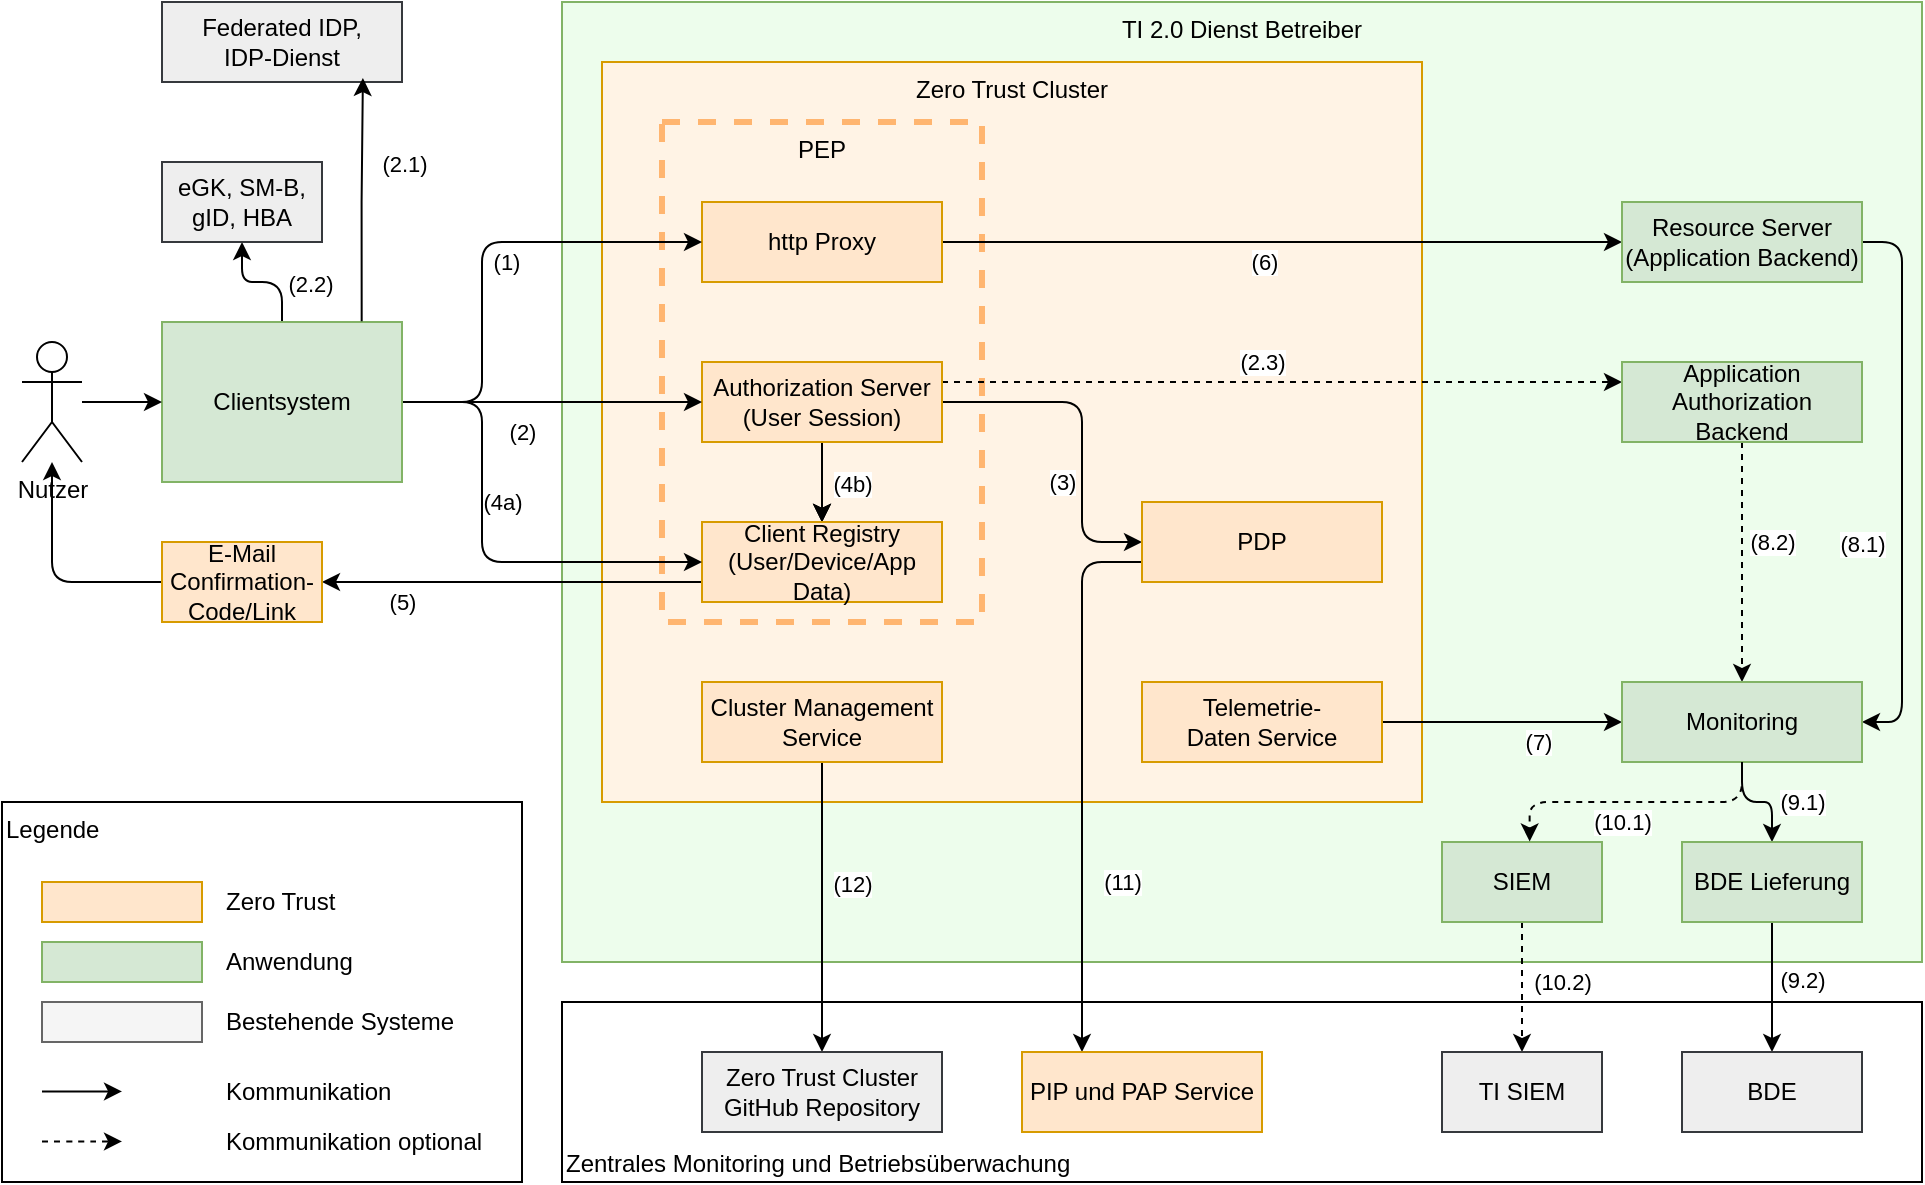 <mxfile version="24.4.14" type="device">
  <diagram name="Seite-1" id="rmcg_aQgjtSpjyozXI4n">
    <mxGraphModel dx="875" dy="442" grid="1" gridSize="10" guides="1" tooltips="1" connect="1" arrows="1" fold="1" page="1" pageScale="1" pageWidth="1169" pageHeight="827" math="0" shadow="0">
      <root>
        <mxCell id="0" />
        <mxCell id="1" parent="0" />
        <mxCell id="VlHYgpy21l1go6Lui4qg-73" value="Legende" style="rounded=0;whiteSpace=wrap;html=1;align=left;verticalAlign=top;" parent="1" vertex="1">
          <mxGeometry x="160" y="500" width="260" height="190" as="geometry" />
        </mxCell>
        <mxCell id="VlHYgpy21l1go6Lui4qg-50" value="Zentrales Monitoring und Betriebsüberwachung" style="rounded=0;whiteSpace=wrap;html=1;align=left;verticalAlign=bottom;" parent="1" vertex="1">
          <mxGeometry x="440" y="600" width="680" height="90" as="geometry" />
        </mxCell>
        <mxCell id="VlHYgpy21l1go6Lui4qg-1" value="TI 2.0 Dienst Betreiber" style="rounded=0;whiteSpace=wrap;html=1;fillColor=#edfdec;strokeColor=#82b366;align=center;verticalAlign=top;" parent="1" vertex="1">
          <mxGeometry x="440" y="100" width="680" height="480" as="geometry" />
        </mxCell>
        <mxCell id="VlHYgpy21l1go6Lui4qg-2" value="Zero Trust Cluster" style="rounded=0;whiteSpace=wrap;html=1;align=center;verticalAlign=top;fillColor=#fff3e5;strokeColor=#d79b00;" parent="1" vertex="1">
          <mxGeometry x="460" y="130" width="410" height="370" as="geometry" />
        </mxCell>
        <mxCell id="VlHYgpy21l1go6Lui4qg-5" value="PEP" style="rounded=0;whiteSpace=wrap;html=1;fillColor=none;verticalAlign=top;strokeColor=#FFB570;dashed=1;strokeWidth=3;" parent="1" vertex="1">
          <mxGeometry x="490" y="160" width="160" height="250" as="geometry" />
        </mxCell>
        <mxCell id="VlHYgpy21l1go6Lui4qg-12" style="edgeStyle=orthogonalEdgeStyle;rounded=1;orthogonalLoop=1;jettySize=auto;html=1;entryX=0;entryY=0.5;entryDx=0;entryDy=0;curved=0;enumerate=0;startArrow=none;startFill=0;" parent="1" source="VlHYgpy21l1go6Lui4qg-3" target="VlHYgpy21l1go6Lui4qg-4" edge="1">
          <mxGeometry relative="1" as="geometry">
            <Array as="points">
              <mxPoint x="700" y="300" />
              <mxPoint x="700" y="370" />
            </Array>
          </mxGeometry>
        </mxCell>
        <mxCell id="VlHYgpy21l1go6Lui4qg-13" value="(3)" style="edgeLabel;html=1;align=center;verticalAlign=middle;resizable=0;points=[];" parent="VlHYgpy21l1go6Lui4qg-12" vertex="1" connectable="0">
          <mxGeometry x="0.107" y="2" relative="1" as="geometry">
            <mxPoint x="-12" y="16" as="offset" />
          </mxGeometry>
        </mxCell>
        <mxCell id="VlHYgpy21l1go6Lui4qg-17" style="edgeStyle=orthogonalEdgeStyle;rounded=0;orthogonalLoop=1;jettySize=auto;html=1;entryX=0.5;entryY=0;entryDx=0;entryDy=0;" parent="1" source="VlHYgpy21l1go6Lui4qg-3" target="VlHYgpy21l1go6Lui4qg-7" edge="1">
          <mxGeometry relative="1" as="geometry" />
        </mxCell>
        <mxCell id="VlHYgpy21l1go6Lui4qg-18" value="(4b)" style="edgeLabel;html=1;align=center;verticalAlign=middle;resizable=0;points=[];" parent="VlHYgpy21l1go6Lui4qg-17" vertex="1" connectable="0">
          <mxGeometry x="-0.233" relative="1" as="geometry">
            <mxPoint x="15" y="5" as="offset" />
          </mxGeometry>
        </mxCell>
        <mxCell id="VlHYgpy21l1go6Lui4qg-19" value="" style="edgeStyle=orthogonalEdgeStyle;rounded=0;orthogonalLoop=1;jettySize=auto;html=1;" parent="1" source="VlHYgpy21l1go6Lui4qg-3" target="VlHYgpy21l1go6Lui4qg-7" edge="1">
          <mxGeometry relative="1" as="geometry" />
        </mxCell>
        <mxCell id="VlHYgpy21l1go6Lui4qg-20" value="" style="edgeStyle=orthogonalEdgeStyle;rounded=0;orthogonalLoop=1;jettySize=auto;html=1;" parent="1" source="VlHYgpy21l1go6Lui4qg-3" target="VlHYgpy21l1go6Lui4qg-7" edge="1">
          <mxGeometry relative="1" as="geometry" />
        </mxCell>
        <mxCell id="VlHYgpy21l1go6Lui4qg-42" style="edgeStyle=orthogonalEdgeStyle;rounded=0;orthogonalLoop=1;jettySize=auto;html=1;entryX=0;entryY=0.25;entryDx=0;entryDy=0;dashed=1;exitX=1;exitY=0.25;exitDx=0;exitDy=0;" parent="1" source="VlHYgpy21l1go6Lui4qg-3" target="VlHYgpy21l1go6Lui4qg-9" edge="1">
          <mxGeometry relative="1" as="geometry" />
        </mxCell>
        <mxCell id="VlHYgpy21l1go6Lui4qg-43" value="(2.3)" style="edgeLabel;html=1;align=center;verticalAlign=middle;resizable=0;points=[];" parent="VlHYgpy21l1go6Lui4qg-42" vertex="1" connectable="0">
          <mxGeometry x="-0.001" y="3" relative="1" as="geometry">
            <mxPoint x="-10" y="-7" as="offset" />
          </mxGeometry>
        </mxCell>
        <mxCell id="VlHYgpy21l1go6Lui4qg-3" value="Authorization Server&lt;div&gt;(User Session)&lt;/div&gt;" style="rounded=0;whiteSpace=wrap;html=1;fillColor=#ffe6cc;strokeColor=#d79b00;" parent="1" vertex="1">
          <mxGeometry x="510" y="280" width="120" height="40" as="geometry" />
        </mxCell>
        <mxCell id="VlHYgpy21l1go6Lui4qg-55" style="edgeStyle=orthogonalEdgeStyle;rounded=1;orthogonalLoop=1;jettySize=auto;html=1;entryX=0.25;entryY=0;entryDx=0;entryDy=0;exitX=0;exitY=0.75;exitDx=0;exitDy=0;curved=0;" parent="1" source="VlHYgpy21l1go6Lui4qg-4" target="VlHYgpy21l1go6Lui4qg-54" edge="1">
          <mxGeometry relative="1" as="geometry">
            <Array as="points">
              <mxPoint x="700" y="380" />
            </Array>
          </mxGeometry>
        </mxCell>
        <mxCell id="VlHYgpy21l1go6Lui4qg-68" value="(11)" style="edgeLabel;html=1;align=center;verticalAlign=middle;resizable=0;points=[];" parent="VlHYgpy21l1go6Lui4qg-55" vertex="1" connectable="0">
          <mxGeometry x="0.396" y="-1" relative="1" as="geometry">
            <mxPoint x="21" y="-2" as="offset" />
          </mxGeometry>
        </mxCell>
        <mxCell id="VlHYgpy21l1go6Lui4qg-4" value="PDP" style="rounded=0;whiteSpace=wrap;html=1;fillColor=#ffe6cc;strokeColor=#d79b00;" parent="1" vertex="1">
          <mxGeometry x="730" y="350" width="120" height="40" as="geometry" />
        </mxCell>
        <mxCell id="VlHYgpy21l1go6Lui4qg-16" style="edgeStyle=orthogonalEdgeStyle;rounded=0;orthogonalLoop=1;jettySize=auto;html=1;entryX=0;entryY=0.5;entryDx=0;entryDy=0;" parent="1" source="VlHYgpy21l1go6Lui4qg-6" target="VlHYgpy21l1go6Lui4qg-8" edge="1">
          <mxGeometry relative="1" as="geometry" />
        </mxCell>
        <mxCell id="VlHYgpy21l1go6Lui4qg-60" value="(6)" style="edgeLabel;html=1;align=center;verticalAlign=middle;resizable=0;points=[];" parent="VlHYgpy21l1go6Lui4qg-16" vertex="1" connectable="0">
          <mxGeometry x="-0.396" y="1" relative="1" as="geometry">
            <mxPoint x="58" y="11" as="offset" />
          </mxGeometry>
        </mxCell>
        <mxCell id="VlHYgpy21l1go6Lui4qg-6" value="http Proxy" style="rounded=0;whiteSpace=wrap;html=1;fillColor=#ffe6cc;strokeColor=#d79b00;" parent="1" vertex="1">
          <mxGeometry x="510" y="200" width="120" height="40" as="geometry" />
        </mxCell>
        <mxCell id="VlHYgpy21l1go6Lui4qg-33" style="edgeStyle=orthogonalEdgeStyle;rounded=0;orthogonalLoop=1;jettySize=auto;html=1;entryX=1;entryY=0.5;entryDx=0;entryDy=0;exitX=0;exitY=0.75;exitDx=0;exitDy=0;" parent="1" source="VlHYgpy21l1go6Lui4qg-7" target="VlHYgpy21l1go6Lui4qg-31" edge="1">
          <mxGeometry relative="1" as="geometry" />
        </mxCell>
        <mxCell id="VlHYgpy21l1go6Lui4qg-34" value="(5)" style="edgeLabel;html=1;align=center;verticalAlign=middle;resizable=0;points=[];" parent="VlHYgpy21l1go6Lui4qg-33" vertex="1" connectable="0">
          <mxGeometry x="0.377" y="1" relative="1" as="geometry">
            <mxPoint x="-19" y="9" as="offset" />
          </mxGeometry>
        </mxCell>
        <mxCell id="VlHYgpy21l1go6Lui4qg-7" value="Client Registry&lt;div&gt;(User/Device/App Data)&lt;/div&gt;" style="rounded=0;whiteSpace=wrap;html=1;fillColor=#ffe6cc;strokeColor=#d79b00;" parent="1" vertex="1">
          <mxGeometry x="510" y="360" width="120" height="40" as="geometry" />
        </mxCell>
        <mxCell id="VlHYgpy21l1go6Lui4qg-49" style="edgeStyle=orthogonalEdgeStyle;rounded=1;orthogonalLoop=1;jettySize=auto;html=1;entryX=1;entryY=0.5;entryDx=0;entryDy=0;curved=0;" parent="1" source="VlHYgpy21l1go6Lui4qg-8" target="VlHYgpy21l1go6Lui4qg-14" edge="1">
          <mxGeometry relative="1" as="geometry">
            <Array as="points">
              <mxPoint x="1110" y="220" />
              <mxPoint x="1110" y="460" />
            </Array>
          </mxGeometry>
        </mxCell>
        <mxCell id="VlHYgpy21l1go6Lui4qg-62" value="(8.1)" style="edgeLabel;html=1;align=center;verticalAlign=middle;resizable=0;points=[];" parent="VlHYgpy21l1go6Lui4qg-49" vertex="1" connectable="0">
          <mxGeometry x="0.075" y="-1" relative="1" as="geometry">
            <mxPoint x="-19" y="20" as="offset" />
          </mxGeometry>
        </mxCell>
        <mxCell id="VlHYgpy21l1go6Lui4qg-8" value="&lt;div&gt;Resource Server&lt;/div&gt;&lt;div&gt;(Application Backend)&lt;/div&gt;" style="rounded=0;whiteSpace=wrap;html=1;fillColor=#d5e8d4;strokeColor=#82b366;" parent="1" vertex="1">
          <mxGeometry x="970" y="200" width="120" height="40" as="geometry" />
        </mxCell>
        <mxCell id="VlHYgpy21l1go6Lui4qg-82" style="edgeStyle=orthogonalEdgeStyle;rounded=0;orthogonalLoop=1;jettySize=auto;html=1;entryX=0.5;entryY=0;entryDx=0;entryDy=0;dashed=1;" parent="1" source="VlHYgpy21l1go6Lui4qg-9" target="VlHYgpy21l1go6Lui4qg-14" edge="1">
          <mxGeometry relative="1" as="geometry" />
        </mxCell>
        <mxCell id="VlHYgpy21l1go6Lui4qg-83" value="(8.2)" style="edgeLabel;html=1;align=center;verticalAlign=middle;resizable=0;points=[];" parent="VlHYgpy21l1go6Lui4qg-82" vertex="1" connectable="0">
          <mxGeometry x="-0.087" y="1" relative="1" as="geometry">
            <mxPoint x="14" y="-5" as="offset" />
          </mxGeometry>
        </mxCell>
        <mxCell id="VlHYgpy21l1go6Lui4qg-9" value="&lt;div&gt;Application Authorization Backend&lt;/div&gt;" style="rounded=0;whiteSpace=wrap;html=1;fillColor=#d5e8d4;strokeColor=#82b366;" parent="1" vertex="1">
          <mxGeometry x="970" y="280" width="120" height="40" as="geometry" />
        </mxCell>
        <mxCell id="VlHYgpy21l1go6Lui4qg-15" style="edgeStyle=orthogonalEdgeStyle;rounded=0;orthogonalLoop=1;jettySize=auto;html=1;" parent="1" source="VlHYgpy21l1go6Lui4qg-10" target="VlHYgpy21l1go6Lui4qg-14" edge="1">
          <mxGeometry relative="1" as="geometry" />
        </mxCell>
        <mxCell id="VlHYgpy21l1go6Lui4qg-61" value="(7)" style="edgeLabel;html=1;align=center;verticalAlign=middle;resizable=0;points=[];" parent="VlHYgpy21l1go6Lui4qg-15" vertex="1" connectable="0">
          <mxGeometry x="0.111" y="-2" relative="1" as="geometry">
            <mxPoint x="11" y="8" as="offset" />
          </mxGeometry>
        </mxCell>
        <mxCell id="VlHYgpy21l1go6Lui4qg-10" value="Telemetrie-Daten&amp;nbsp;&lt;span style=&quot;background-color: initial;&quot;&gt;Service&lt;/span&gt;" style="rounded=0;whiteSpace=wrap;html=1;fillColor=#ffe6cc;strokeColor=#d79b00;" parent="1" vertex="1">
          <mxGeometry x="730" y="440" width="120" height="40" as="geometry" />
        </mxCell>
        <mxCell id="VlHYgpy21l1go6Lui4qg-71" style="edgeStyle=orthogonalEdgeStyle;rounded=1;orthogonalLoop=1;jettySize=auto;html=1;entryX=0.5;entryY=0;entryDx=0;entryDy=0;curved=0;exitX=0.5;exitY=1;exitDx=0;exitDy=0;" parent="1" source="VlHYgpy21l1go6Lui4qg-11" target="VlHYgpy21l1go6Lui4qg-69" edge="1">
          <mxGeometry relative="1" as="geometry">
            <Array as="points">
              <mxPoint x="570" y="530" />
              <mxPoint x="570" y="530" />
            </Array>
          </mxGeometry>
        </mxCell>
        <mxCell id="VlHYgpy21l1go6Lui4qg-72" value="(12)" style="edgeLabel;html=1;align=center;verticalAlign=middle;resizable=0;points=[];" parent="VlHYgpy21l1go6Lui4qg-71" vertex="1" connectable="0">
          <mxGeometry x="0.494" y="1" relative="1" as="geometry">
            <mxPoint x="14" y="-48" as="offset" />
          </mxGeometry>
        </mxCell>
        <mxCell id="VlHYgpy21l1go6Lui4qg-11" value="Cluster Management&lt;div&gt;Service&lt;/div&gt;" style="rounded=0;whiteSpace=wrap;html=1;fillColor=#ffe6cc;strokeColor=#d79b00;" parent="1" vertex="1">
          <mxGeometry x="510" y="440" width="120" height="40" as="geometry" />
        </mxCell>
        <mxCell id="VlHYgpy21l1go6Lui4qg-63" style="edgeStyle=orthogonalEdgeStyle;rounded=1;orthogonalLoop=1;jettySize=auto;html=1;entryX=0.5;entryY=0;entryDx=0;entryDy=0;curved=0;" parent="1" source="VlHYgpy21l1go6Lui4qg-14" target="VlHYgpy21l1go6Lui4qg-44" edge="1">
          <mxGeometry relative="1" as="geometry" />
        </mxCell>
        <mxCell id="VlHYgpy21l1go6Lui4qg-64" value="(9.1)" style="edgeLabel;html=1;align=center;verticalAlign=middle;resizable=0;points=[];" parent="VlHYgpy21l1go6Lui4qg-63" vertex="1" connectable="0">
          <mxGeometry x="0.385" y="1" relative="1" as="geometry">
            <mxPoint x="14" y="-3" as="offset" />
          </mxGeometry>
        </mxCell>
        <mxCell id="VlHYgpy21l1go6Lui4qg-14" value="&lt;div&gt;Monitoring&lt;/div&gt;" style="rounded=0;whiteSpace=wrap;html=1;fillColor=#d5e8d4;strokeColor=#82b366;" parent="1" vertex="1">
          <mxGeometry x="970" y="440" width="120" height="40" as="geometry" />
        </mxCell>
        <mxCell id="VlHYgpy21l1go6Lui4qg-23" style="edgeStyle=orthogonalEdgeStyle;rounded=0;orthogonalLoop=1;jettySize=auto;html=1;entryX=0;entryY=0.5;entryDx=0;entryDy=0;" parent="1" source="VlHYgpy21l1go6Lui4qg-22" target="VlHYgpy21l1go6Lui4qg-3" edge="1">
          <mxGeometry relative="1" as="geometry" />
        </mxCell>
        <mxCell id="VlHYgpy21l1go6Lui4qg-24" value="(2)" style="edgeLabel;html=1;align=center;verticalAlign=middle;resizable=0;points=[];" parent="VlHYgpy21l1go6Lui4qg-23" vertex="1" connectable="0">
          <mxGeometry x="-0.467" y="-3" relative="1" as="geometry">
            <mxPoint x="20" y="12" as="offset" />
          </mxGeometry>
        </mxCell>
        <mxCell id="VlHYgpy21l1go6Lui4qg-25" style="edgeStyle=orthogonalEdgeStyle;rounded=1;orthogonalLoop=1;jettySize=auto;html=1;entryX=0;entryY=0.5;entryDx=0;entryDy=0;curved=0;" parent="1" source="VlHYgpy21l1go6Lui4qg-22" target="VlHYgpy21l1go6Lui4qg-6" edge="1">
          <mxGeometry relative="1" as="geometry">
            <Array as="points">
              <mxPoint x="400" y="300" />
              <mxPoint x="400" y="220" />
            </Array>
          </mxGeometry>
        </mxCell>
        <mxCell id="VlHYgpy21l1go6Lui4qg-26" value="(1)" style="edgeLabel;html=1;align=center;verticalAlign=middle;resizable=0;points=[];" parent="VlHYgpy21l1go6Lui4qg-25" vertex="1" connectable="0">
          <mxGeometry x="0.145" y="1" relative="1" as="geometry">
            <mxPoint y="11" as="offset" />
          </mxGeometry>
        </mxCell>
        <mxCell id="VlHYgpy21l1go6Lui4qg-36" style="edgeStyle=orthogonalEdgeStyle;rounded=1;orthogonalLoop=1;jettySize=auto;html=1;entryX=0.5;entryY=1;entryDx=0;entryDy=0;exitX=0.5;exitY=0;exitDx=0;exitDy=0;curved=0;" parent="1" source="VlHYgpy21l1go6Lui4qg-22" target="VlHYgpy21l1go6Lui4qg-35" edge="1">
          <mxGeometry relative="1" as="geometry" />
        </mxCell>
        <mxCell id="VlHYgpy21l1go6Lui4qg-59" value="(2.2)" style="edgeLabel;html=1;align=center;verticalAlign=middle;resizable=0;points=[];" parent="VlHYgpy21l1go6Lui4qg-36" vertex="1" connectable="0">
          <mxGeometry x="-0.167" y="1" relative="1" as="geometry">
            <mxPoint x="19" as="offset" />
          </mxGeometry>
        </mxCell>
        <mxCell id="VlHYgpy21l1go6Lui4qg-39" style="edgeStyle=orthogonalEdgeStyle;rounded=1;orthogonalLoop=1;jettySize=auto;html=1;curved=0;" parent="1" source="VlHYgpy21l1go6Lui4qg-22" target="VlHYgpy21l1go6Lui4qg-7" edge="1">
          <mxGeometry relative="1" as="geometry">
            <Array as="points">
              <mxPoint x="400" y="300" />
              <mxPoint x="400" y="380" />
            </Array>
          </mxGeometry>
        </mxCell>
        <mxCell id="VlHYgpy21l1go6Lui4qg-40" value="(4a)" style="edgeLabel;html=1;align=center;verticalAlign=middle;resizable=0;points=[];" parent="VlHYgpy21l1go6Lui4qg-39" vertex="1" connectable="0">
          <mxGeometry x="0.201" y="-1" relative="1" as="geometry">
            <mxPoint x="-8" y="-31" as="offset" />
          </mxGeometry>
        </mxCell>
        <mxCell id="VlHYgpy21l1go6Lui4qg-22" value="Clientsystem" style="rounded=0;whiteSpace=wrap;html=1;fillColor=#d5e8d4;strokeColor=#82b366;" parent="1" vertex="1">
          <mxGeometry x="240" y="260" width="120" height="80" as="geometry" />
        </mxCell>
        <mxCell id="VlHYgpy21l1go6Lui4qg-30" style="edgeStyle=orthogonalEdgeStyle;rounded=0;orthogonalLoop=1;jettySize=auto;html=1;entryX=0;entryY=0.5;entryDx=0;entryDy=0;" parent="1" source="VlHYgpy21l1go6Lui4qg-29" target="VlHYgpy21l1go6Lui4qg-22" edge="1">
          <mxGeometry relative="1" as="geometry" />
        </mxCell>
        <mxCell id="VlHYgpy21l1go6Lui4qg-29" value="Nutzer" style="shape=umlActor;verticalLabelPosition=bottom;verticalAlign=top;html=1;outlineConnect=0;" parent="1" vertex="1">
          <mxGeometry x="170" y="270" width="30" height="60" as="geometry" />
        </mxCell>
        <mxCell id="VlHYgpy21l1go6Lui4qg-32" style="edgeStyle=orthogonalEdgeStyle;rounded=1;orthogonalLoop=1;jettySize=auto;html=1;curved=0;" parent="1" source="VlHYgpy21l1go6Lui4qg-31" target="VlHYgpy21l1go6Lui4qg-29" edge="1">
          <mxGeometry relative="1" as="geometry" />
        </mxCell>
        <mxCell id="VlHYgpy21l1go6Lui4qg-31" value="E-Mail&lt;div&gt;Confirmation-Code/Link&lt;/div&gt;" style="rounded=0;whiteSpace=wrap;html=1;fillColor=#ffe6cc;strokeColor=#d79b00;" parent="1" vertex="1">
          <mxGeometry x="240" y="370" width="80" height="40" as="geometry" />
        </mxCell>
        <mxCell id="VlHYgpy21l1go6Lui4qg-35" value="eGK, SM-B,&lt;div&gt;gID, HBA&lt;/div&gt;" style="rounded=0;whiteSpace=wrap;html=1;fillColor=#eeeeee;strokeColor=#36393d;" parent="1" vertex="1">
          <mxGeometry x="240" y="180" width="80" height="40" as="geometry" />
        </mxCell>
        <mxCell id="VlHYgpy21l1go6Lui4qg-37" value="Federated IDP,&lt;div&gt;IDP-Dienst&lt;/div&gt;" style="rounded=0;whiteSpace=wrap;html=1;fillColor=#eeeeee;strokeColor=#36393d;" parent="1" vertex="1">
          <mxGeometry x="240" y="100" width="120" height="40" as="geometry" />
        </mxCell>
        <mxCell id="VlHYgpy21l1go6Lui4qg-38" style="edgeStyle=orthogonalEdgeStyle;rounded=0;orthogonalLoop=1;jettySize=auto;html=1;entryX=0.837;entryY=0.95;entryDx=0;entryDy=0;entryPerimeter=0;exitX=0.832;exitY=-0.004;exitDx=0;exitDy=0;exitPerimeter=0;" parent="1" source="VlHYgpy21l1go6Lui4qg-22" target="VlHYgpy21l1go6Lui4qg-37" edge="1">
          <mxGeometry relative="1" as="geometry" />
        </mxCell>
        <mxCell id="VlHYgpy21l1go6Lui4qg-41" value="(2.1)" style="edgeLabel;html=1;align=center;verticalAlign=middle;resizable=0;points=[];" parent="VlHYgpy21l1go6Lui4qg-38" vertex="1" connectable="0">
          <mxGeometry x="0.181" y="1" relative="1" as="geometry">
            <mxPoint x="21" y="-8" as="offset" />
          </mxGeometry>
        </mxCell>
        <mxCell id="VlHYgpy21l1go6Lui4qg-56" style="edgeStyle=orthogonalEdgeStyle;rounded=0;orthogonalLoop=1;jettySize=auto;html=1;entryX=0.5;entryY=0;entryDx=0;entryDy=0;" parent="1" source="VlHYgpy21l1go6Lui4qg-44" target="VlHYgpy21l1go6Lui4qg-52" edge="1">
          <mxGeometry relative="1" as="geometry" />
        </mxCell>
        <mxCell id="VlHYgpy21l1go6Lui4qg-66" value="(9.2)" style="edgeLabel;html=1;align=center;verticalAlign=middle;resizable=0;points=[];" parent="VlHYgpy21l1go6Lui4qg-56" vertex="1" connectable="0">
          <mxGeometry x="-0.128" y="-1" relative="1" as="geometry">
            <mxPoint x="16" as="offset" />
          </mxGeometry>
        </mxCell>
        <mxCell id="VlHYgpy21l1go6Lui4qg-44" value="&lt;div&gt;BDE Lieferung&lt;/div&gt;" style="rounded=0;whiteSpace=wrap;html=1;fillColor=#d5e8d4;strokeColor=#82b366;" parent="1" vertex="1">
          <mxGeometry x="1000" y="520" width="90" height="40" as="geometry" />
        </mxCell>
        <mxCell id="VlHYgpy21l1go6Lui4qg-58" style="edgeStyle=orthogonalEdgeStyle;rounded=0;orthogonalLoop=1;jettySize=auto;html=1;entryX=0.5;entryY=0;entryDx=0;entryDy=0;dashed=1;" parent="1" source="VlHYgpy21l1go6Lui4qg-45" target="VlHYgpy21l1go6Lui4qg-57" edge="1">
          <mxGeometry relative="1" as="geometry" />
        </mxCell>
        <mxCell id="VlHYgpy21l1go6Lui4qg-67" value="(10.2)" style="edgeLabel;html=1;align=center;verticalAlign=middle;resizable=0;points=[];" parent="VlHYgpy21l1go6Lui4qg-58" vertex="1" connectable="0">
          <mxGeometry x="0.004" relative="1" as="geometry">
            <mxPoint x="20" y="-3" as="offset" />
          </mxGeometry>
        </mxCell>
        <mxCell id="VlHYgpy21l1go6Lui4qg-45" value="&lt;div&gt;SIEM&lt;/div&gt;" style="rounded=0;whiteSpace=wrap;html=1;fillColor=#d5e8d4;strokeColor=#82b366;" parent="1" vertex="1">
          <mxGeometry x="880" y="520" width="80" height="40" as="geometry" />
        </mxCell>
        <mxCell id="VlHYgpy21l1go6Lui4qg-48" style="edgeStyle=orthogonalEdgeStyle;rounded=1;orthogonalLoop=1;jettySize=auto;html=1;entryX=0.548;entryY=-0.007;entryDx=0;entryDy=0;entryPerimeter=0;dashed=1;curved=0;" parent="1" source="VlHYgpy21l1go6Lui4qg-14" target="VlHYgpy21l1go6Lui4qg-45" edge="1">
          <mxGeometry relative="1" as="geometry">
            <Array as="points">
              <mxPoint x="1030" y="500" />
              <mxPoint x="924" y="500" />
            </Array>
          </mxGeometry>
        </mxCell>
        <mxCell id="VlHYgpy21l1go6Lui4qg-65" value="(10.1)" style="edgeLabel;html=1;align=center;verticalAlign=middle;resizable=0;points=[];" parent="VlHYgpy21l1go6Lui4qg-48" vertex="1" connectable="0">
          <mxGeometry x="-0.052" relative="1" as="geometry">
            <mxPoint x="-11" y="10" as="offset" />
          </mxGeometry>
        </mxCell>
        <mxCell id="VlHYgpy21l1go6Lui4qg-52" value="&lt;div&gt;BDE&lt;/div&gt;" style="rounded=0;whiteSpace=wrap;html=1;fillColor=#eeeeee;strokeColor=#36393d;" parent="1" vertex="1">
          <mxGeometry x="1000" y="625" width="90" height="40" as="geometry" />
        </mxCell>
        <mxCell id="VlHYgpy21l1go6Lui4qg-54" value="PIP und PAP Service" style="rounded=0;whiteSpace=wrap;html=1;fillColor=#ffe6cc;strokeColor=#d79b00;" parent="1" vertex="1">
          <mxGeometry x="670" y="625" width="120" height="40" as="geometry" />
        </mxCell>
        <mxCell id="VlHYgpy21l1go6Lui4qg-57" value="&lt;div&gt;TI SIEM&lt;/div&gt;" style="rounded=0;whiteSpace=wrap;html=1;fillColor=#eeeeee;strokeColor=#36393d;" parent="1" vertex="1">
          <mxGeometry x="880" y="625" width="80" height="40" as="geometry" />
        </mxCell>
        <mxCell id="VlHYgpy21l1go6Lui4qg-69" value="Zero Trust Cluster GitHub&amp;nbsp;&lt;span style=&quot;background-color: initial;&quot;&gt;Repository&lt;/span&gt;" style="rounded=0;whiteSpace=wrap;html=1;fillColor=#eeeeee;strokeColor=#36393d;" parent="1" vertex="1">
          <mxGeometry x="510" y="625" width="120" height="40" as="geometry" />
        </mxCell>
        <mxCell id="VlHYgpy21l1go6Lui4qg-74" value="" style="rounded=0;whiteSpace=wrap;html=1;fillColor=#ffe6cc;strokeColor=#d79b00;" parent="1" vertex="1">
          <mxGeometry x="180" y="540" width="80" height="20" as="geometry" />
        </mxCell>
        <mxCell id="VlHYgpy21l1go6Lui4qg-75" value="Zero Trust" style="text;html=1;align=left;verticalAlign=middle;whiteSpace=wrap;rounded=0;" parent="1" vertex="1">
          <mxGeometry x="270" y="540" width="130" height="20" as="geometry" />
        </mxCell>
        <mxCell id="VlHYgpy21l1go6Lui4qg-76" value="" style="rounded=0;whiteSpace=wrap;html=1;fillColor=#d5e8d4;strokeColor=#82b366;" parent="1" vertex="1">
          <mxGeometry x="180" y="570" width="80" height="20" as="geometry" />
        </mxCell>
        <mxCell id="VlHYgpy21l1go6Lui4qg-77" value="Anwendung" style="text;html=1;align=left;verticalAlign=middle;whiteSpace=wrap;rounded=0;" parent="1" vertex="1">
          <mxGeometry x="270" y="570" width="130" height="20" as="geometry" />
        </mxCell>
        <mxCell id="VlHYgpy21l1go6Lui4qg-78" value="" style="rounded=0;whiteSpace=wrap;html=1;fillColor=#f5f5f5;strokeColor=#666666;fontColor=#333333;" parent="1" vertex="1">
          <mxGeometry x="180" y="600" width="80" height="20" as="geometry" />
        </mxCell>
        <mxCell id="VlHYgpy21l1go6Lui4qg-79" value="Bestehende Systeme" style="text;html=1;align=left;verticalAlign=middle;whiteSpace=wrap;rounded=0;" parent="1" vertex="1">
          <mxGeometry x="270" y="600" width="130" height="20" as="geometry" />
        </mxCell>
        <mxCell id="VlHYgpy21l1go6Lui4qg-88" style="edgeStyle=orthogonalEdgeStyle;rounded=1;orthogonalLoop=1;jettySize=auto;html=1;curved=0;" parent="1" edge="1">
          <mxGeometry relative="1" as="geometry">
            <mxPoint x="180" y="644.71" as="sourcePoint" />
            <mxPoint x="220" y="644.71" as="targetPoint" />
            <Array as="points">
              <mxPoint x="200" y="645" />
              <mxPoint x="200" y="645" />
            </Array>
          </mxGeometry>
        </mxCell>
        <mxCell id="VlHYgpy21l1go6Lui4qg-90" value="Kommunikation" style="text;html=1;align=left;verticalAlign=middle;whiteSpace=wrap;rounded=0;" parent="1" vertex="1">
          <mxGeometry x="270" y="635" width="120" height="20" as="geometry" />
        </mxCell>
        <mxCell id="VlHYgpy21l1go6Lui4qg-91" style="edgeStyle=orthogonalEdgeStyle;rounded=1;orthogonalLoop=1;jettySize=auto;html=1;curved=0;dashed=1;" parent="1" edge="1">
          <mxGeometry relative="1" as="geometry">
            <mxPoint x="180" y="669.71" as="sourcePoint" />
            <mxPoint x="220" y="669.71" as="targetPoint" />
            <Array as="points">
              <mxPoint x="200" y="669.71" />
              <mxPoint x="200" y="669.71" />
            </Array>
          </mxGeometry>
        </mxCell>
        <mxCell id="VlHYgpy21l1go6Lui4qg-92" value="Kommunikation optional" style="text;html=1;align=left;verticalAlign=middle;whiteSpace=wrap;rounded=0;" parent="1" vertex="1">
          <mxGeometry x="270" y="660" width="140" height="20" as="geometry" />
        </mxCell>
      </root>
    </mxGraphModel>
  </diagram>
</mxfile>
